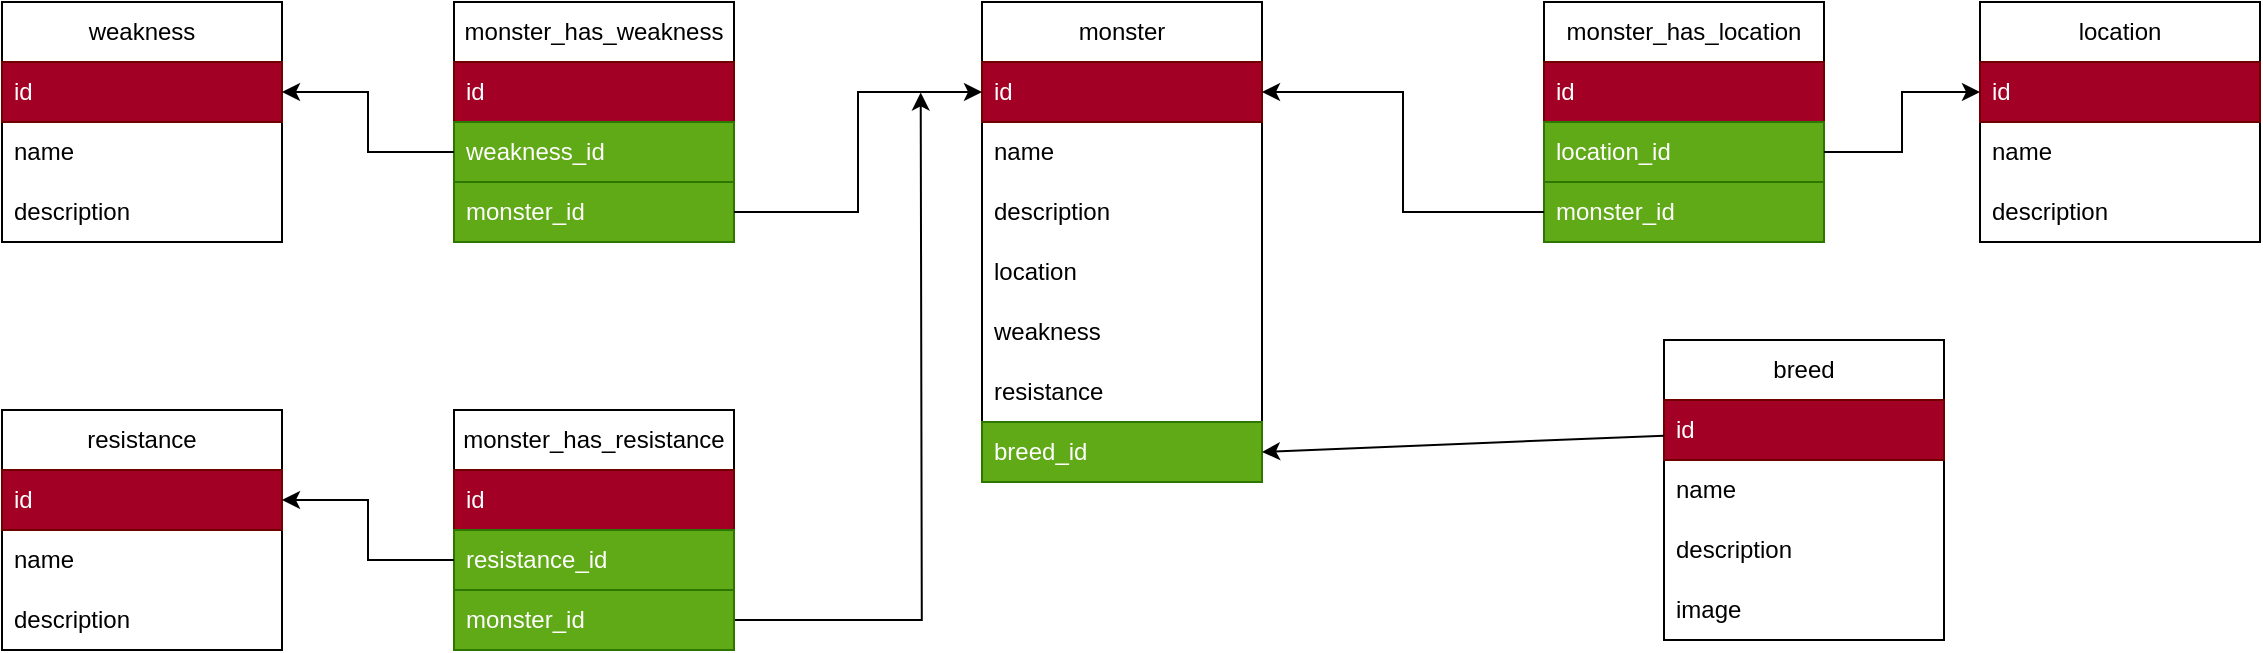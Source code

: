 <mxfile>
    <diagram name="Page-1" id="q8WXS6vs6bhkniQ-MhuH">
        <mxGraphModel dx="1403" dy="553" grid="0" gridSize="10" guides="1" tooltips="1" connect="1" arrows="1" fold="1" page="0" pageScale="1" pageWidth="827" pageHeight="1169" math="0" shadow="0">
            <root>
                <mxCell id="0"/>
                <mxCell id="1" parent="0"/>
                <mxCell id="a2lALEQW6FEWu8lxixOb-1" value="monster" style="swimlane;fontStyle=0;childLayout=stackLayout;horizontal=1;startSize=30;horizontalStack=0;resizeParent=1;resizeParentMax=0;resizeLast=0;collapsible=1;marginBottom=0;whiteSpace=wrap;html=1;" parent="1" vertex="1">
                    <mxGeometry x="198" y="121" width="140" height="240" as="geometry"/>
                </mxCell>
                <mxCell id="a2lALEQW6FEWu8lxixOb-2" value="id" style="text;strokeColor=#6F0000;fillColor=#a20025;align=left;verticalAlign=middle;spacingLeft=4;spacingRight=4;overflow=hidden;points=[[0,0.5],[1,0.5]];portConstraint=eastwest;rotatable=0;whiteSpace=wrap;html=1;fillStyle=solid;fontColor=#ffffff;" parent="a2lALEQW6FEWu8lxixOb-1" vertex="1">
                    <mxGeometry y="30" width="140" height="30" as="geometry"/>
                </mxCell>
                <mxCell id="a2lALEQW6FEWu8lxixOb-3" value="name" style="text;strokeColor=none;fillColor=none;align=left;verticalAlign=middle;spacingLeft=4;spacingRight=4;overflow=hidden;points=[[0,0.5],[1,0.5]];portConstraint=eastwest;rotatable=0;whiteSpace=wrap;html=1;" parent="a2lALEQW6FEWu8lxixOb-1" vertex="1">
                    <mxGeometry y="60" width="140" height="30" as="geometry"/>
                </mxCell>
                <mxCell id="a2lALEQW6FEWu8lxixOb-4" value="description" style="text;strokeColor=none;fillColor=none;align=left;verticalAlign=middle;spacingLeft=4;spacingRight=4;overflow=hidden;points=[[0,0.5],[1,0.5]];portConstraint=eastwest;rotatable=0;whiteSpace=wrap;html=1;" parent="a2lALEQW6FEWu8lxixOb-1" vertex="1">
                    <mxGeometry y="90" width="140" height="30" as="geometry"/>
                </mxCell>
                <mxCell id="a2lALEQW6FEWu8lxixOb-6" value="location" style="text;strokeColor=none;fillColor=none;align=left;verticalAlign=middle;spacingLeft=4;spacingRight=4;overflow=hidden;points=[[0,0.5],[1,0.5]];portConstraint=eastwest;rotatable=0;whiteSpace=wrap;html=1;" parent="a2lALEQW6FEWu8lxixOb-1" vertex="1">
                    <mxGeometry y="120" width="140" height="30" as="geometry"/>
                </mxCell>
                <mxCell id="a2lALEQW6FEWu8lxixOb-7" value="weakness" style="text;strokeColor=none;fillColor=none;align=left;verticalAlign=middle;spacingLeft=4;spacingRight=4;overflow=hidden;points=[[0,0.5],[1,0.5]];portConstraint=eastwest;rotatable=0;whiteSpace=wrap;html=1;" parent="a2lALEQW6FEWu8lxixOb-1" vertex="1">
                    <mxGeometry y="150" width="140" height="30" as="geometry"/>
                </mxCell>
                <mxCell id="a2lALEQW6FEWu8lxixOb-8" value="resistance" style="text;strokeColor=none;fillColor=none;align=left;verticalAlign=middle;spacingLeft=4;spacingRight=4;overflow=hidden;points=[[0,0.5],[1,0.5]];portConstraint=eastwest;rotatable=0;whiteSpace=wrap;html=1;" parent="a2lALEQW6FEWu8lxixOb-1" vertex="1">
                    <mxGeometry y="180" width="140" height="30" as="geometry"/>
                </mxCell>
                <mxCell id="2" value="breed_id" style="text;strokeColor=#2D7600;fillColor=#60a917;align=left;verticalAlign=middle;spacingLeft=4;spacingRight=4;overflow=hidden;points=[[0,0.5],[1,0.5]];portConstraint=eastwest;rotatable=0;whiteSpace=wrap;html=1;fontColor=#ffffff;" vertex="1" parent="a2lALEQW6FEWu8lxixOb-1">
                    <mxGeometry y="210" width="140" height="30" as="geometry"/>
                </mxCell>
                <mxCell id="a2lALEQW6FEWu8lxixOb-9" value="&lt;span style=&quot;text-align: left;&quot;&gt;weakness&lt;/span&gt;" style="swimlane;fontStyle=0;childLayout=stackLayout;horizontal=1;startSize=30;horizontalStack=0;resizeParent=1;resizeParentMax=0;resizeLast=0;collapsible=1;marginBottom=0;whiteSpace=wrap;html=1;" parent="1" vertex="1">
                    <mxGeometry x="-292" y="121" width="140" height="120" as="geometry"/>
                </mxCell>
                <mxCell id="a2lALEQW6FEWu8lxixOb-10" value="id" style="text;strokeColor=#6F0000;fillColor=#a20025;align=left;verticalAlign=middle;spacingLeft=4;spacingRight=4;overflow=hidden;points=[[0,0.5],[1,0.5]];portConstraint=eastwest;rotatable=0;whiteSpace=wrap;html=1;fontColor=#ffffff;" parent="a2lALEQW6FEWu8lxixOb-9" vertex="1">
                    <mxGeometry y="30" width="140" height="30" as="geometry"/>
                </mxCell>
                <mxCell id="a2lALEQW6FEWu8lxixOb-11" value="name" style="text;strokeColor=none;fillColor=none;align=left;verticalAlign=middle;spacingLeft=4;spacingRight=4;overflow=hidden;points=[[0,0.5],[1,0.5]];portConstraint=eastwest;rotatable=0;whiteSpace=wrap;html=1;" parent="a2lALEQW6FEWu8lxixOb-9" vertex="1">
                    <mxGeometry y="60" width="140" height="30" as="geometry"/>
                </mxCell>
                <mxCell id="a2lALEQW6FEWu8lxixOb-12" value="description" style="text;strokeColor=none;fillColor=none;align=left;verticalAlign=middle;spacingLeft=4;spacingRight=4;overflow=hidden;points=[[0,0.5],[1,0.5]];portConstraint=eastwest;rotatable=0;whiteSpace=wrap;html=1;" parent="a2lALEQW6FEWu8lxixOb-9" vertex="1">
                    <mxGeometry y="90" width="140" height="30" as="geometry"/>
                </mxCell>
                <mxCell id="a2lALEQW6FEWu8lxixOb-13" value="monster_has_&lt;span style=&quot;text-align: left;&quot;&gt;weakness&lt;/span&gt;" style="swimlane;fontStyle=0;childLayout=stackLayout;horizontal=1;startSize=30;horizontalStack=0;resizeParent=1;resizeParentMax=0;resizeLast=0;collapsible=1;marginBottom=0;whiteSpace=wrap;html=1;" parent="1" vertex="1">
                    <mxGeometry x="-66" y="121" width="140" height="120" as="geometry"/>
                </mxCell>
                <mxCell id="a2lALEQW6FEWu8lxixOb-14" value="id" style="text;strokeColor=#6F0000;fillColor=#a20025;align=left;verticalAlign=middle;spacingLeft=4;spacingRight=4;overflow=hidden;points=[[0,0.5],[1,0.5]];portConstraint=eastwest;rotatable=0;whiteSpace=wrap;html=1;fontColor=#ffffff;" parent="a2lALEQW6FEWu8lxixOb-13" vertex="1">
                    <mxGeometry y="30" width="140" height="30" as="geometry"/>
                </mxCell>
                <mxCell id="a2lALEQW6FEWu8lxixOb-15" value="weakness_id" style="text;strokeColor=#2D7600;fillColor=#60a917;align=left;verticalAlign=middle;spacingLeft=4;spacingRight=4;overflow=hidden;points=[[0,0.5],[1,0.5]];portConstraint=eastwest;rotatable=0;whiteSpace=wrap;html=1;fontColor=#ffffff;" parent="a2lALEQW6FEWu8lxixOb-13" vertex="1">
                    <mxGeometry y="60" width="140" height="30" as="geometry"/>
                </mxCell>
                <mxCell id="a2lALEQW6FEWu8lxixOb-16" value="monster_id" style="text;strokeColor=#2D7600;fillColor=#60a917;align=left;verticalAlign=middle;spacingLeft=4;spacingRight=4;overflow=hidden;points=[[0,0.5],[1,0.5]];portConstraint=eastwest;rotatable=0;whiteSpace=wrap;html=1;fontColor=#ffffff;" parent="a2lALEQW6FEWu8lxixOb-13" vertex="1">
                    <mxGeometry y="90" width="140" height="30" as="geometry"/>
                </mxCell>
                <mxCell id="a2lALEQW6FEWu8lxixOb-17" style="edgeStyle=orthogonalEdgeStyle;rounded=0;orthogonalLoop=1;jettySize=auto;html=1;entryX=1;entryY=0.5;entryDx=0;entryDy=0;" parent="1" source="a2lALEQW6FEWu8lxixOb-15" target="a2lALEQW6FEWu8lxixOb-10" edge="1">
                    <mxGeometry relative="1" as="geometry"/>
                </mxCell>
                <mxCell id="a2lALEQW6FEWu8lxixOb-18" style="edgeStyle=orthogonalEdgeStyle;rounded=0;orthogonalLoop=1;jettySize=auto;html=1;entryX=0;entryY=0.5;entryDx=0;entryDy=0;" parent="1" source="a2lALEQW6FEWu8lxixOb-16" target="a2lALEQW6FEWu8lxixOb-2" edge="1">
                    <mxGeometry relative="1" as="geometry"/>
                </mxCell>
                <mxCell id="a2lALEQW6FEWu8lxixOb-19" value="resistance" style="swimlane;fontStyle=0;childLayout=stackLayout;horizontal=1;startSize=30;horizontalStack=0;resizeParent=1;resizeParentMax=0;resizeLast=0;collapsible=1;marginBottom=0;whiteSpace=wrap;html=1;" parent="1" vertex="1">
                    <mxGeometry x="-292" y="325" width="140" height="120" as="geometry"/>
                </mxCell>
                <mxCell id="a2lALEQW6FEWu8lxixOb-20" value="id" style="text;strokeColor=#6F0000;fillColor=#a20025;align=left;verticalAlign=middle;spacingLeft=4;spacingRight=4;overflow=hidden;points=[[0,0.5],[1,0.5]];portConstraint=eastwest;rotatable=0;whiteSpace=wrap;html=1;fontColor=#ffffff;" parent="a2lALEQW6FEWu8lxixOb-19" vertex="1">
                    <mxGeometry y="30" width="140" height="30" as="geometry"/>
                </mxCell>
                <mxCell id="a2lALEQW6FEWu8lxixOb-21" value="name" style="text;strokeColor=none;fillColor=none;align=left;verticalAlign=middle;spacingLeft=4;spacingRight=4;overflow=hidden;points=[[0,0.5],[1,0.5]];portConstraint=eastwest;rotatable=0;whiteSpace=wrap;html=1;" parent="a2lALEQW6FEWu8lxixOb-19" vertex="1">
                    <mxGeometry y="60" width="140" height="30" as="geometry"/>
                </mxCell>
                <mxCell id="a2lALEQW6FEWu8lxixOb-22" value="description" style="text;strokeColor=none;fillColor=none;align=left;verticalAlign=middle;spacingLeft=4;spacingRight=4;overflow=hidden;points=[[0,0.5],[1,0.5]];portConstraint=eastwest;rotatable=0;whiteSpace=wrap;html=1;" parent="a2lALEQW6FEWu8lxixOb-19" vertex="1">
                    <mxGeometry y="90" width="140" height="30" as="geometry"/>
                </mxCell>
                <mxCell id="a2lALEQW6FEWu8lxixOb-23" value="monster_has_resistance" style="swimlane;fontStyle=0;childLayout=stackLayout;horizontal=1;startSize=30;horizontalStack=0;resizeParent=1;resizeParentMax=0;resizeLast=0;collapsible=1;marginBottom=0;whiteSpace=wrap;html=1;" parent="1" vertex="1">
                    <mxGeometry x="-66" y="325" width="140" height="120" as="geometry"/>
                </mxCell>
                <mxCell id="a2lALEQW6FEWu8lxixOb-24" value="id" style="text;strokeColor=#6F0000;fillColor=#a20025;align=left;verticalAlign=middle;spacingLeft=4;spacingRight=4;overflow=hidden;points=[[0,0.5],[1,0.5]];portConstraint=eastwest;rotatable=0;whiteSpace=wrap;html=1;fontColor=#ffffff;" parent="a2lALEQW6FEWu8lxixOb-23" vertex="1">
                    <mxGeometry y="30" width="140" height="30" as="geometry"/>
                </mxCell>
                <mxCell id="a2lALEQW6FEWu8lxixOb-25" value="resistance_id" style="text;strokeColor=#2D7600;fillColor=#60a917;align=left;verticalAlign=middle;spacingLeft=4;spacingRight=4;overflow=hidden;points=[[0,0.5],[1,0.5]];portConstraint=eastwest;rotatable=0;whiteSpace=wrap;html=1;fontColor=#ffffff;" parent="a2lALEQW6FEWu8lxixOb-23" vertex="1">
                    <mxGeometry y="60" width="140" height="30" as="geometry"/>
                </mxCell>
                <mxCell id="a2lALEQW6FEWu8lxixOb-28" style="edgeStyle=orthogonalEdgeStyle;rounded=0;orthogonalLoop=1;jettySize=auto;html=1;" parent="a2lALEQW6FEWu8lxixOb-23" source="a2lALEQW6FEWu8lxixOb-26" edge="1">
                    <mxGeometry relative="1" as="geometry">
                        <mxPoint x="233.353" y="-158.765" as="targetPoint"/>
                    </mxGeometry>
                </mxCell>
                <mxCell id="a2lALEQW6FEWu8lxixOb-26" value="monster_id" style="text;strokeColor=#2D7600;fillColor=#60a917;align=left;verticalAlign=middle;spacingLeft=4;spacingRight=4;overflow=hidden;points=[[0,0.5],[1,0.5]];portConstraint=eastwest;rotatable=0;whiteSpace=wrap;html=1;fontColor=#ffffff;" parent="a2lALEQW6FEWu8lxixOb-23" vertex="1">
                    <mxGeometry y="90" width="140" height="30" as="geometry"/>
                </mxCell>
                <mxCell id="a2lALEQW6FEWu8lxixOb-27" style="edgeStyle=orthogonalEdgeStyle;rounded=0;orthogonalLoop=1;jettySize=auto;html=1;entryX=1;entryY=0.5;entryDx=0;entryDy=0;" parent="1" source="a2lALEQW6FEWu8lxixOb-25" target="a2lALEQW6FEWu8lxixOb-20" edge="1">
                    <mxGeometry relative="1" as="geometry"/>
                </mxCell>
                <mxCell id="a2lALEQW6FEWu8lxixOb-29" value="breed" style="swimlane;fontStyle=0;childLayout=stackLayout;horizontal=1;startSize=30;horizontalStack=0;resizeParent=1;resizeParentMax=0;resizeLast=0;collapsible=1;marginBottom=0;whiteSpace=wrap;html=1;" parent="1" vertex="1">
                    <mxGeometry x="539" y="290" width="140" height="150" as="geometry"/>
                </mxCell>
                <mxCell id="a2lALEQW6FEWu8lxixOb-30" value="id" style="text;strokeColor=#6F0000;fillColor=#a20025;align=left;verticalAlign=middle;spacingLeft=4;spacingRight=4;overflow=hidden;points=[[0,0.5],[1,0.5]];portConstraint=eastwest;rotatable=0;whiteSpace=wrap;html=1;fontColor=#ffffff;" parent="a2lALEQW6FEWu8lxixOb-29" vertex="1">
                    <mxGeometry y="30" width="140" height="30" as="geometry"/>
                </mxCell>
                <mxCell id="a2lALEQW6FEWu8lxixOb-31" value="name" style="text;strokeColor=none;fillColor=none;align=left;verticalAlign=middle;spacingLeft=4;spacingRight=4;overflow=hidden;points=[[0,0.5],[1,0.5]];portConstraint=eastwest;rotatable=0;whiteSpace=wrap;html=1;" parent="a2lALEQW6FEWu8lxixOb-29" vertex="1">
                    <mxGeometry y="60" width="140" height="30" as="geometry"/>
                </mxCell>
                <mxCell id="a2lALEQW6FEWu8lxixOb-32" value="description" style="text;strokeColor=none;fillColor=none;align=left;verticalAlign=middle;spacingLeft=4;spacingRight=4;overflow=hidden;points=[[0,0.5],[1,0.5]];portConstraint=eastwest;rotatable=0;whiteSpace=wrap;html=1;" parent="a2lALEQW6FEWu8lxixOb-29" vertex="1">
                    <mxGeometry y="90" width="140" height="30" as="geometry"/>
                </mxCell>
                <mxCell id="a2lALEQW6FEWu8lxixOb-33" value="image" style="text;strokeColor=none;fillColor=none;align=left;verticalAlign=middle;spacingLeft=4;spacingRight=4;overflow=hidden;points=[[0,0.5],[1,0.5]];portConstraint=eastwest;rotatable=0;whiteSpace=wrap;html=1;" parent="a2lALEQW6FEWu8lxixOb-29" vertex="1">
                    <mxGeometry y="120" width="140" height="30" as="geometry"/>
                </mxCell>
                <mxCell id="a2lALEQW6FEWu8lxixOb-36" value="location" style="swimlane;fontStyle=0;childLayout=stackLayout;horizontal=1;startSize=30;horizontalStack=0;resizeParent=1;resizeParentMax=0;resizeLast=0;collapsible=1;marginBottom=0;whiteSpace=wrap;html=1;" parent="1" vertex="1">
                    <mxGeometry x="697" y="121" width="140" height="120" as="geometry"/>
                </mxCell>
                <mxCell id="a2lALEQW6FEWu8lxixOb-37" value="id" style="text;strokeColor=#6F0000;fillColor=#a20025;align=left;verticalAlign=middle;spacingLeft=4;spacingRight=4;overflow=hidden;points=[[0,0.5],[1,0.5]];portConstraint=eastwest;rotatable=0;whiteSpace=wrap;html=1;fontColor=#ffffff;" parent="a2lALEQW6FEWu8lxixOb-36" vertex="1">
                    <mxGeometry y="30" width="140" height="30" as="geometry"/>
                </mxCell>
                <mxCell id="a2lALEQW6FEWu8lxixOb-38" value="name" style="text;strokeColor=none;fillColor=none;align=left;verticalAlign=middle;spacingLeft=4;spacingRight=4;overflow=hidden;points=[[0,0.5],[1,0.5]];portConstraint=eastwest;rotatable=0;whiteSpace=wrap;html=1;" parent="a2lALEQW6FEWu8lxixOb-36" vertex="1">
                    <mxGeometry y="60" width="140" height="30" as="geometry"/>
                </mxCell>
                <mxCell id="a2lALEQW6FEWu8lxixOb-39" value="description" style="text;strokeColor=none;fillColor=none;align=left;verticalAlign=middle;spacingLeft=4;spacingRight=4;overflow=hidden;points=[[0,0.5],[1,0.5]];portConstraint=eastwest;rotatable=0;whiteSpace=wrap;html=1;" parent="a2lALEQW6FEWu8lxixOb-36" vertex="1">
                    <mxGeometry y="90" width="140" height="30" as="geometry"/>
                </mxCell>
                <mxCell id="a2lALEQW6FEWu8lxixOb-41" value="monster_has_location" style="swimlane;fontStyle=0;childLayout=stackLayout;horizontal=1;startSize=30;horizontalStack=0;resizeParent=1;resizeParentMax=0;resizeLast=0;collapsible=1;marginBottom=0;whiteSpace=wrap;html=1;" parent="1" vertex="1">
                    <mxGeometry x="479" y="121" width="140" height="120" as="geometry"/>
                </mxCell>
                <mxCell id="a2lALEQW6FEWu8lxixOb-42" value="id" style="text;strokeColor=#6F0000;fillColor=#a20025;align=left;verticalAlign=middle;spacingLeft=4;spacingRight=4;overflow=hidden;points=[[0,0.5],[1,0.5]];portConstraint=eastwest;rotatable=0;whiteSpace=wrap;html=1;fontColor=#ffffff;" parent="a2lALEQW6FEWu8lxixOb-41" vertex="1">
                    <mxGeometry y="30" width="140" height="30" as="geometry"/>
                </mxCell>
                <mxCell id="a2lALEQW6FEWu8lxixOb-43" value="location_id" style="text;strokeColor=#2D7600;fillColor=#60a917;align=left;verticalAlign=middle;spacingLeft=4;spacingRight=4;overflow=hidden;points=[[0,0.5],[1,0.5]];portConstraint=eastwest;rotatable=0;whiteSpace=wrap;html=1;fontColor=#ffffff;" parent="a2lALEQW6FEWu8lxixOb-41" vertex="1">
                    <mxGeometry y="60" width="140" height="30" as="geometry"/>
                </mxCell>
                <mxCell id="a2lALEQW6FEWu8lxixOb-44" value="monster_id" style="text;strokeColor=#2D7600;fillColor=#60a917;align=left;verticalAlign=middle;spacingLeft=4;spacingRight=4;overflow=hidden;points=[[0,0.5],[1,0.5]];portConstraint=eastwest;rotatable=0;whiteSpace=wrap;html=1;fontColor=#ffffff;" parent="a2lALEQW6FEWu8lxixOb-41" vertex="1">
                    <mxGeometry y="90" width="140" height="30" as="geometry"/>
                </mxCell>
                <mxCell id="a2lALEQW6FEWu8lxixOb-45" style="edgeStyle=orthogonalEdgeStyle;rounded=0;orthogonalLoop=1;jettySize=auto;html=1;entryX=0;entryY=0.5;entryDx=0;entryDy=0;" parent="1" source="a2lALEQW6FEWu8lxixOb-43" target="a2lALEQW6FEWu8lxixOb-37" edge="1">
                    <mxGeometry relative="1" as="geometry"/>
                </mxCell>
                <mxCell id="a2lALEQW6FEWu8lxixOb-46" style="edgeStyle=orthogonalEdgeStyle;rounded=0;orthogonalLoop=1;jettySize=auto;html=1;" parent="1" source="a2lALEQW6FEWu8lxixOb-44" target="a2lALEQW6FEWu8lxixOb-2" edge="1">
                    <mxGeometry relative="1" as="geometry"/>
                </mxCell>
                <mxCell id="3" style="edgeStyle=none;html=1;entryX=1;entryY=0.5;entryDx=0;entryDy=0;" edge="1" parent="1" source="a2lALEQW6FEWu8lxixOb-30" target="2">
                    <mxGeometry relative="1" as="geometry"/>
                </mxCell>
            </root>
        </mxGraphModel>
    </diagram>
</mxfile>